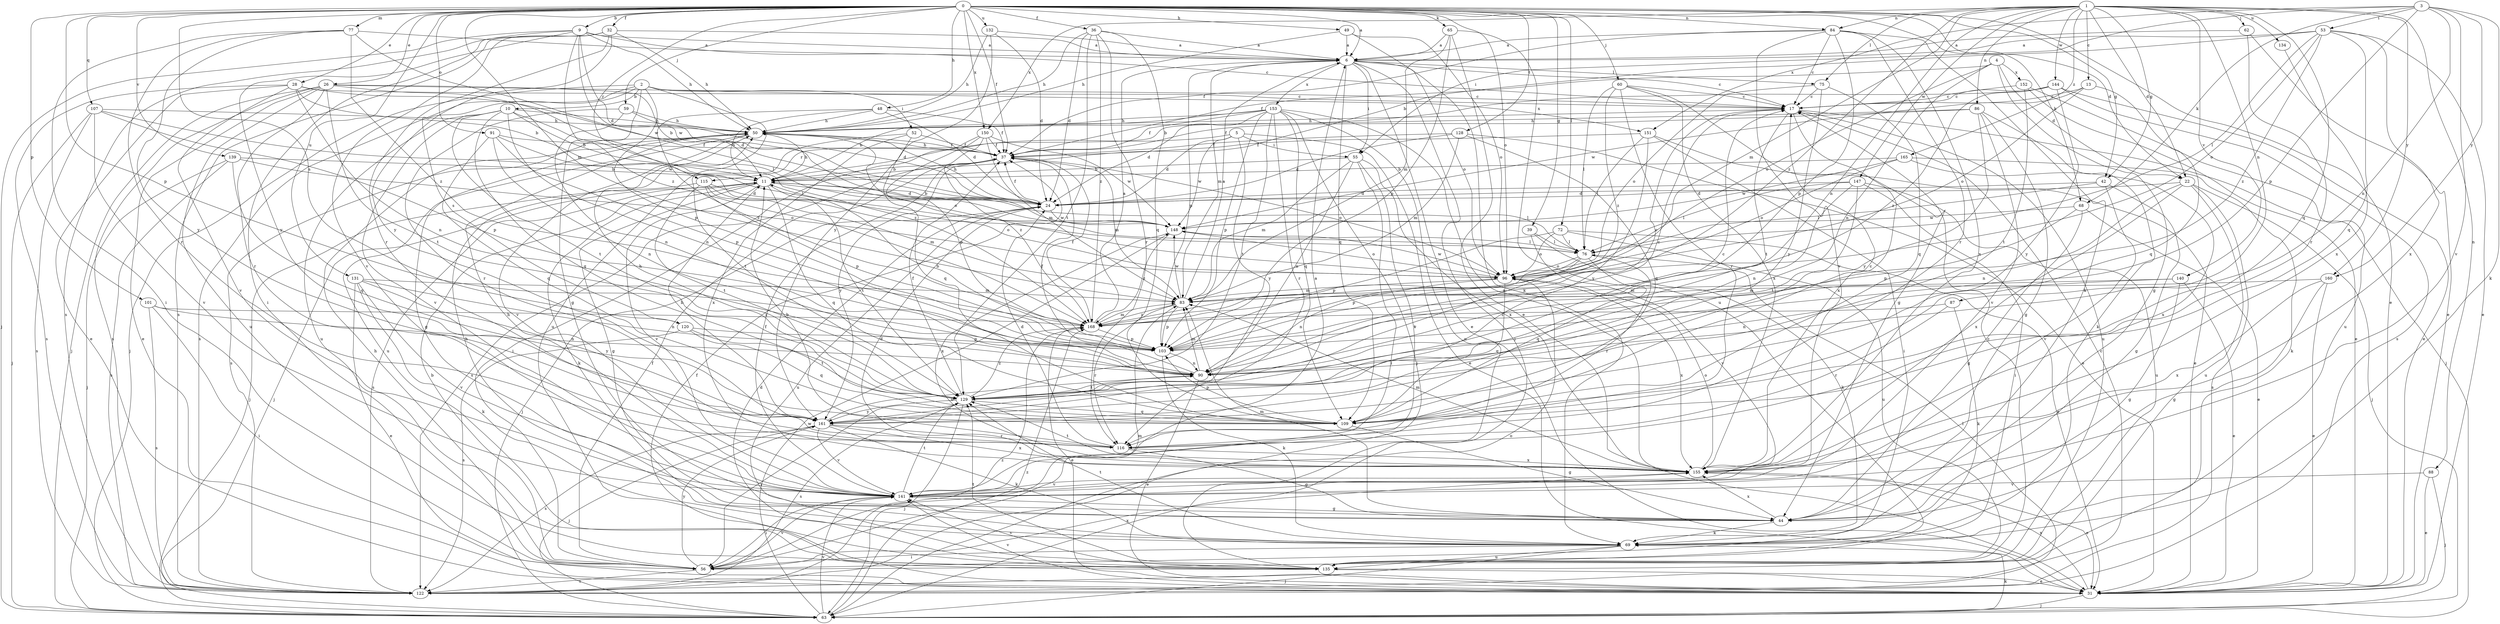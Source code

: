 strict digraph  {
0;
1;
2;
3;
4;
5;
6;
9;
10;
11;
13;
17;
22;
24;
26;
28;
31;
32;
36;
37;
39;
42;
44;
48;
49;
50;
52;
53;
55;
56;
59;
60;
62;
63;
65;
68;
69;
72;
75;
76;
77;
83;
84;
86;
87;
88;
90;
91;
96;
101;
103;
107;
109;
115;
116;
120;
122;
128;
129;
131;
132;
134;
135;
139;
140;
141;
144;
147;
148;
150;
151;
152;
153;
155;
160;
161;
165;
168;
0 -> 6  [label=a];
0 -> 9  [label=b];
0 -> 22  [label=d];
0 -> 26  [label=e];
0 -> 28  [label=e];
0 -> 31  [label=e];
0 -> 32  [label=f];
0 -> 36  [label=f];
0 -> 37  [label=f];
0 -> 39  [label=g];
0 -> 42  [label=g];
0 -> 48  [label=h];
0 -> 49  [label=h];
0 -> 59  [label=j];
0 -> 60  [label=j];
0 -> 65  [label=k];
0 -> 68  [label=k];
0 -> 72  [label=l];
0 -> 77  [label=m];
0 -> 83  [label=m];
0 -> 84  [label=n];
0 -> 91  [label=o];
0 -> 96  [label=o];
0 -> 101  [label=p];
0 -> 103  [label=p];
0 -> 107  [label=q];
0 -> 115  [label=r];
0 -> 120  [label=s];
0 -> 128  [label=t];
0 -> 131  [label=u];
0 -> 132  [label=u];
0 -> 139  [label=v];
0 -> 150  [label=x];
1 -> 13  [label=c];
1 -> 22  [label=d];
1 -> 42  [label=g];
1 -> 62  [label=j];
1 -> 75  [label=l];
1 -> 83  [label=m];
1 -> 84  [label=n];
1 -> 86  [label=n];
1 -> 87  [label=n];
1 -> 88  [label=n];
1 -> 90  [label=n];
1 -> 109  [label=q];
1 -> 134  [label=u];
1 -> 140  [label=v];
1 -> 144  [label=w];
1 -> 147  [label=w];
1 -> 150  [label=x];
1 -> 160  [label=y];
1 -> 165  [label=z];
1 -> 168  [label=z];
2 -> 10  [label=b];
2 -> 44  [label=g];
2 -> 52  [label=i];
2 -> 63  [label=j];
2 -> 103  [label=p];
2 -> 120  [label=s];
2 -> 122  [label=s];
2 -> 135  [label=u];
2 -> 151  [label=x];
3 -> 53  [label=i];
3 -> 55  [label=i];
3 -> 68  [label=k];
3 -> 69  [label=k];
3 -> 90  [label=n];
3 -> 103  [label=p];
3 -> 141  [label=v];
3 -> 151  [label=x];
3 -> 160  [label=y];
4 -> 22  [label=d];
4 -> 37  [label=f];
4 -> 44  [label=g];
4 -> 90  [label=n];
4 -> 96  [label=o];
4 -> 152  [label=x];
5 -> 24  [label=d];
5 -> 31  [label=e];
5 -> 55  [label=i];
5 -> 115  [label=r];
5 -> 148  [label=w];
5 -> 161  [label=y];
6 -> 17  [label=c];
6 -> 31  [label=e];
6 -> 55  [label=i];
6 -> 63  [label=j];
6 -> 75  [label=l];
6 -> 83  [label=m];
6 -> 96  [label=o];
6 -> 103  [label=p];
6 -> 109  [label=q];
6 -> 153  [label=x];
9 -> 6  [label=a];
9 -> 17  [label=c];
9 -> 24  [label=d];
9 -> 50  [label=h];
9 -> 63  [label=j];
9 -> 122  [label=s];
9 -> 148  [label=w];
9 -> 161  [label=y];
9 -> 168  [label=z];
10 -> 11  [label=b];
10 -> 50  [label=h];
10 -> 90  [label=n];
10 -> 109  [label=q];
10 -> 129  [label=t];
10 -> 135  [label=u];
10 -> 141  [label=v];
10 -> 168  [label=z];
11 -> 24  [label=d];
11 -> 44  [label=g];
11 -> 50  [label=h];
11 -> 63  [label=j];
11 -> 69  [label=k];
11 -> 76  [label=l];
11 -> 109  [label=q];
11 -> 122  [label=s];
11 -> 129  [label=t];
11 -> 141  [label=v];
13 -> 17  [label=c];
13 -> 96  [label=o];
13 -> 109  [label=q];
13 -> 148  [label=w];
17 -> 50  [label=h];
17 -> 63  [label=j];
17 -> 129  [label=t];
17 -> 135  [label=u];
17 -> 155  [label=x];
22 -> 24  [label=d];
22 -> 63  [label=j];
22 -> 90  [label=n];
22 -> 122  [label=s];
22 -> 135  [label=u];
22 -> 155  [label=x];
24 -> 11  [label=b];
24 -> 37  [label=f];
24 -> 50  [label=h];
24 -> 63  [label=j];
24 -> 135  [label=u];
24 -> 148  [label=w];
26 -> 11  [label=b];
26 -> 17  [label=c];
26 -> 31  [label=e];
26 -> 63  [label=j];
26 -> 76  [label=l];
26 -> 116  [label=r];
26 -> 122  [label=s];
26 -> 129  [label=t];
26 -> 135  [label=u];
28 -> 11  [label=b];
28 -> 17  [label=c];
28 -> 24  [label=d];
28 -> 31  [label=e];
28 -> 90  [label=n];
28 -> 122  [label=s];
28 -> 141  [label=v];
31 -> 37  [label=f];
31 -> 63  [label=j];
31 -> 141  [label=v];
31 -> 155  [label=x];
32 -> 6  [label=a];
32 -> 50  [label=h];
32 -> 56  [label=i];
32 -> 116  [label=r];
32 -> 122  [label=s];
32 -> 141  [label=v];
32 -> 161  [label=y];
36 -> 6  [label=a];
36 -> 24  [label=d];
36 -> 50  [label=h];
36 -> 109  [label=q];
36 -> 116  [label=r];
36 -> 129  [label=t];
36 -> 168  [label=z];
37 -> 11  [label=b];
37 -> 50  [label=h];
37 -> 83  [label=m];
37 -> 96  [label=o];
37 -> 122  [label=s];
37 -> 161  [label=y];
39 -> 69  [label=k];
39 -> 76  [label=l];
39 -> 141  [label=v];
42 -> 24  [label=d];
42 -> 44  [label=g];
42 -> 76  [label=l];
42 -> 141  [label=v];
44 -> 69  [label=k];
44 -> 83  [label=m];
44 -> 155  [label=x];
48 -> 11  [label=b];
48 -> 24  [label=d];
48 -> 37  [label=f];
48 -> 50  [label=h];
48 -> 168  [label=z];
49 -> 6  [label=a];
49 -> 50  [label=h];
49 -> 69  [label=k];
49 -> 96  [label=o];
50 -> 37  [label=f];
50 -> 44  [label=g];
50 -> 96  [label=o];
50 -> 122  [label=s];
50 -> 135  [label=u];
50 -> 141  [label=v];
52 -> 37  [label=f];
52 -> 109  [label=q];
52 -> 129  [label=t];
52 -> 155  [label=x];
53 -> 6  [label=a];
53 -> 11  [label=b];
53 -> 31  [label=e];
53 -> 76  [label=l];
53 -> 96  [label=o];
53 -> 109  [label=q];
53 -> 155  [label=x];
53 -> 168  [label=z];
55 -> 11  [label=b];
55 -> 56  [label=i];
55 -> 83  [label=m];
55 -> 90  [label=n];
55 -> 141  [label=v];
55 -> 155  [label=x];
56 -> 11  [label=b];
56 -> 37  [label=f];
56 -> 50  [label=h];
56 -> 83  [label=m];
56 -> 122  [label=s];
56 -> 141  [label=v];
56 -> 155  [label=x];
56 -> 161  [label=y];
59 -> 24  [label=d];
59 -> 50  [label=h];
59 -> 90  [label=n];
59 -> 116  [label=r];
60 -> 17  [label=c];
60 -> 44  [label=g];
60 -> 76  [label=l];
60 -> 116  [label=r];
60 -> 155  [label=x];
60 -> 168  [label=z];
62 -> 6  [label=a];
62 -> 31  [label=e];
62 -> 116  [label=r];
63 -> 69  [label=k];
63 -> 141  [label=v];
63 -> 148  [label=w];
63 -> 168  [label=z];
65 -> 6  [label=a];
65 -> 31  [label=e];
65 -> 83  [label=m];
65 -> 103  [label=p];
65 -> 135  [label=u];
68 -> 31  [label=e];
68 -> 44  [label=g];
68 -> 103  [label=p];
68 -> 148  [label=w];
69 -> 50  [label=h];
69 -> 56  [label=i];
69 -> 63  [label=j];
69 -> 129  [label=t];
69 -> 135  [label=u];
72 -> 31  [label=e];
72 -> 76  [label=l];
72 -> 96  [label=o];
72 -> 103  [label=p];
72 -> 135  [label=u];
75 -> 17  [label=c];
75 -> 96  [label=o];
75 -> 109  [label=q];
75 -> 161  [label=y];
76 -> 96  [label=o];
76 -> 103  [label=p];
76 -> 109  [label=q];
76 -> 116  [label=r];
76 -> 129  [label=t];
77 -> 6  [label=a];
77 -> 56  [label=i];
77 -> 116  [label=r];
77 -> 148  [label=w];
77 -> 161  [label=y];
77 -> 168  [label=z];
83 -> 6  [label=a];
83 -> 103  [label=p];
83 -> 116  [label=r];
83 -> 148  [label=w];
83 -> 168  [label=z];
84 -> 6  [label=a];
84 -> 17  [label=c];
84 -> 37  [label=f];
84 -> 69  [label=k];
84 -> 103  [label=p];
84 -> 116  [label=r];
84 -> 141  [label=v];
84 -> 155  [label=x];
86 -> 37  [label=f];
86 -> 44  [label=g];
86 -> 50  [label=h];
86 -> 69  [label=k];
86 -> 141  [label=v];
86 -> 161  [label=y];
87 -> 69  [label=k];
87 -> 116  [label=r];
87 -> 168  [label=z];
88 -> 31  [label=e];
88 -> 63  [label=j];
88 -> 141  [label=v];
90 -> 17  [label=c];
90 -> 31  [label=e];
90 -> 37  [label=f];
90 -> 83  [label=m];
90 -> 129  [label=t];
91 -> 37  [label=f];
91 -> 76  [label=l];
91 -> 90  [label=n];
91 -> 103  [label=p];
91 -> 109  [label=q];
96 -> 83  [label=m];
96 -> 90  [label=n];
96 -> 109  [label=q];
96 -> 148  [label=w];
96 -> 155  [label=x];
101 -> 56  [label=i];
101 -> 90  [label=n];
101 -> 122  [label=s];
101 -> 168  [label=z];
103 -> 11  [label=b];
103 -> 17  [label=c];
103 -> 69  [label=k];
103 -> 90  [label=n];
107 -> 50  [label=h];
107 -> 63  [label=j];
107 -> 103  [label=p];
107 -> 122  [label=s];
107 -> 141  [label=v];
107 -> 148  [label=w];
109 -> 17  [label=c];
109 -> 44  [label=g];
109 -> 103  [label=p];
115 -> 24  [label=d];
115 -> 63  [label=j];
115 -> 83  [label=m];
115 -> 96  [label=o];
115 -> 103  [label=p];
115 -> 129  [label=t];
116 -> 11  [label=b];
116 -> 24  [label=d];
116 -> 44  [label=g];
116 -> 155  [label=x];
120 -> 103  [label=p];
120 -> 109  [label=q];
120 -> 122  [label=s];
120 -> 129  [label=t];
122 -> 17  [label=c];
122 -> 76  [label=l];
122 -> 96  [label=o];
122 -> 168  [label=z];
128 -> 24  [label=d];
128 -> 31  [label=e];
128 -> 37  [label=f];
128 -> 83  [label=m];
128 -> 109  [label=q];
129 -> 17  [label=c];
129 -> 37  [label=f];
129 -> 50  [label=h];
129 -> 56  [label=i];
129 -> 63  [label=j];
129 -> 109  [label=q];
129 -> 122  [label=s];
129 -> 161  [label=y];
129 -> 168  [label=z];
131 -> 31  [label=e];
131 -> 69  [label=k];
131 -> 83  [label=m];
131 -> 90  [label=n];
131 -> 141  [label=v];
131 -> 161  [label=y];
132 -> 6  [label=a];
132 -> 24  [label=d];
132 -> 50  [label=h];
132 -> 161  [label=y];
134 -> 155  [label=x];
135 -> 17  [label=c];
135 -> 24  [label=d];
135 -> 31  [label=e];
135 -> 129  [label=t];
135 -> 141  [label=v];
139 -> 11  [label=b];
139 -> 63  [label=j];
139 -> 96  [label=o];
139 -> 109  [label=q];
139 -> 122  [label=s];
140 -> 31  [label=e];
140 -> 44  [label=g];
140 -> 83  [label=m];
140 -> 90  [label=n];
141 -> 6  [label=a];
141 -> 37  [label=f];
141 -> 44  [label=g];
141 -> 50  [label=h];
141 -> 56  [label=i];
141 -> 129  [label=t];
144 -> 11  [label=b];
144 -> 17  [label=c];
144 -> 31  [label=e];
144 -> 122  [label=s];
144 -> 161  [label=y];
144 -> 168  [label=z];
147 -> 24  [label=d];
147 -> 56  [label=i];
147 -> 76  [label=l];
147 -> 90  [label=n];
147 -> 129  [label=t];
147 -> 135  [label=u];
148 -> 76  [label=l];
148 -> 96  [label=o];
148 -> 155  [label=x];
148 -> 168  [label=z];
150 -> 37  [label=f];
150 -> 56  [label=i];
150 -> 83  [label=m];
150 -> 103  [label=p];
150 -> 148  [label=w];
150 -> 168  [label=z];
151 -> 31  [label=e];
151 -> 37  [label=f];
151 -> 56  [label=i];
151 -> 76  [label=l];
151 -> 161  [label=y];
152 -> 17  [label=c];
152 -> 31  [label=e];
152 -> 129  [label=t];
152 -> 135  [label=u];
153 -> 11  [label=b];
153 -> 24  [label=d];
153 -> 37  [label=f];
153 -> 50  [label=h];
153 -> 63  [label=j];
153 -> 103  [label=p];
153 -> 109  [label=q];
153 -> 116  [label=r];
153 -> 129  [label=t];
153 -> 135  [label=u];
153 -> 155  [label=x];
155 -> 24  [label=d];
155 -> 31  [label=e];
155 -> 83  [label=m];
155 -> 96  [label=o];
155 -> 129  [label=t];
155 -> 141  [label=v];
160 -> 31  [label=e];
160 -> 44  [label=g];
160 -> 83  [label=m];
160 -> 155  [label=x];
161 -> 11  [label=b];
161 -> 63  [label=j];
161 -> 69  [label=k];
161 -> 90  [label=n];
161 -> 116  [label=r];
161 -> 122  [label=s];
161 -> 141  [label=v];
161 -> 155  [label=x];
165 -> 11  [label=b];
165 -> 69  [label=k];
165 -> 96  [label=o];
165 -> 148  [label=w];
165 -> 155  [label=x];
168 -> 6  [label=a];
168 -> 31  [label=e];
168 -> 37  [label=f];
168 -> 83  [label=m];
168 -> 103  [label=p];
}
